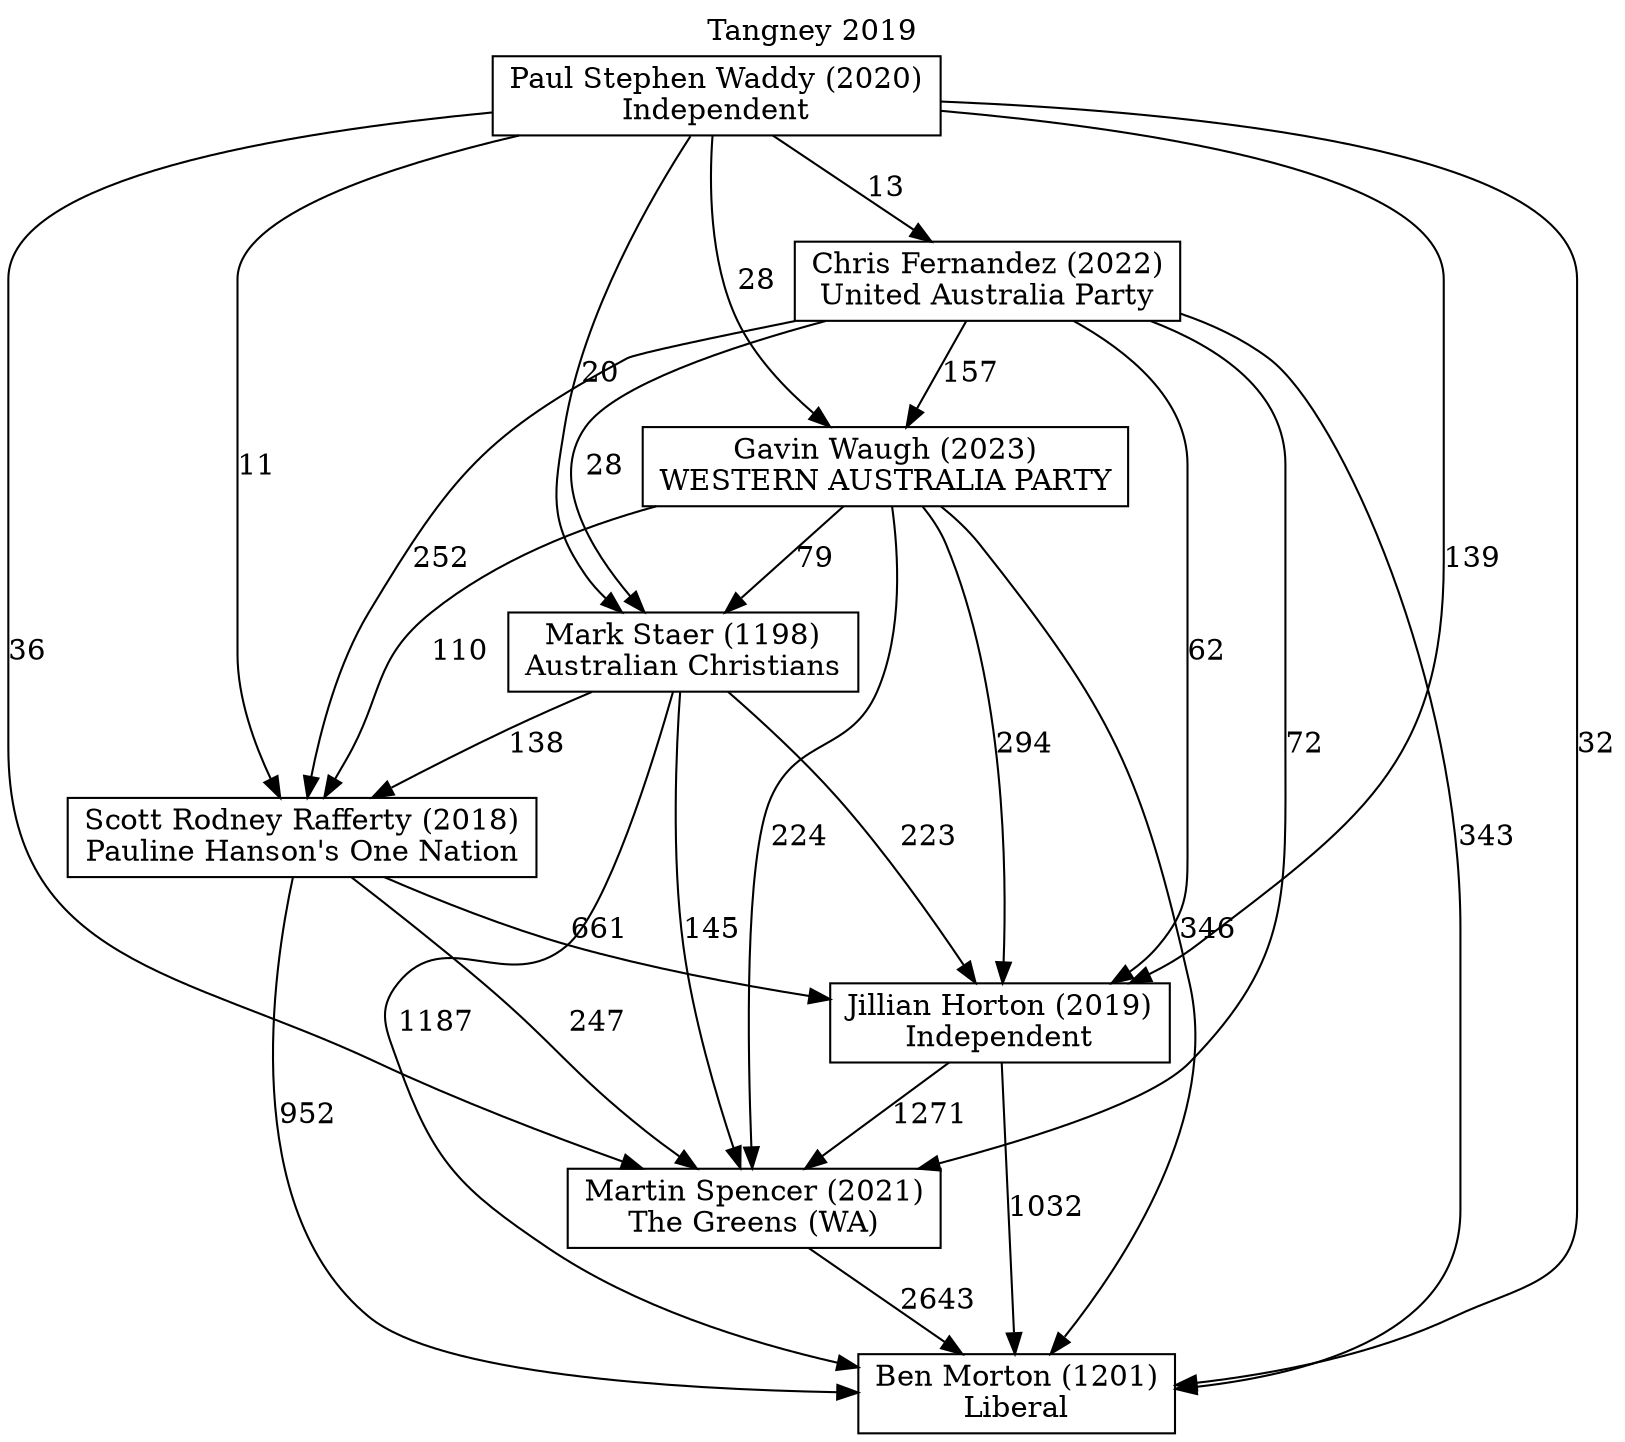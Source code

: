 // House preference flow
digraph "Ben Morton (1201)_Tangney_2019" {
	graph [label="Tangney 2019" labelloc=t mclimit=10]
	node [shape=box]
	"Ben Morton (1201)" [label="Ben Morton (1201)
Liberal"]
	"Martin Spencer (2021)" [label="Martin Spencer (2021)
The Greens (WA)"]
	"Jillian Horton (2019)" [label="Jillian Horton (2019)
Independent"]
	"Scott Rodney Rafferty (2018)" [label="Scott Rodney Rafferty (2018)
Pauline Hanson's One Nation"]
	"Mark Staer (1198)" [label="Mark Staer (1198)
Australian Christians"]
	"Gavin Waugh (2023)" [label="Gavin Waugh (2023)
WESTERN AUSTRALIA PARTY"]
	"Chris Fernandez (2022)" [label="Chris Fernandez (2022)
United Australia Party"]
	"Paul Stephen Waddy (2020)" [label="Paul Stephen Waddy (2020)
Independent"]
	"Martin Spencer (2021)" -> "Ben Morton (1201)" [label=2643]
	"Jillian Horton (2019)" -> "Martin Spencer (2021)" [label=1271]
	"Scott Rodney Rafferty (2018)" -> "Jillian Horton (2019)" [label=661]
	"Mark Staer (1198)" -> "Scott Rodney Rafferty (2018)" [label=138]
	"Gavin Waugh (2023)" -> "Mark Staer (1198)" [label=79]
	"Chris Fernandez (2022)" -> "Gavin Waugh (2023)" [label=157]
	"Paul Stephen Waddy (2020)" -> "Chris Fernandez (2022)" [label=13]
	"Jillian Horton (2019)" -> "Ben Morton (1201)" [label=1032]
	"Scott Rodney Rafferty (2018)" -> "Ben Morton (1201)" [label=952]
	"Mark Staer (1198)" -> "Ben Morton (1201)" [label=1187]
	"Gavin Waugh (2023)" -> "Ben Morton (1201)" [label=346]
	"Chris Fernandez (2022)" -> "Ben Morton (1201)" [label=343]
	"Paul Stephen Waddy (2020)" -> "Ben Morton (1201)" [label=32]
	"Paul Stephen Waddy (2020)" -> "Gavin Waugh (2023)" [label=28]
	"Chris Fernandez (2022)" -> "Mark Staer (1198)" [label=28]
	"Paul Stephen Waddy (2020)" -> "Mark Staer (1198)" [label=20]
	"Gavin Waugh (2023)" -> "Scott Rodney Rafferty (2018)" [label=110]
	"Chris Fernandez (2022)" -> "Scott Rodney Rafferty (2018)" [label=252]
	"Paul Stephen Waddy (2020)" -> "Scott Rodney Rafferty (2018)" [label=11]
	"Mark Staer (1198)" -> "Jillian Horton (2019)" [label=223]
	"Gavin Waugh (2023)" -> "Jillian Horton (2019)" [label=294]
	"Chris Fernandez (2022)" -> "Jillian Horton (2019)" [label=62]
	"Paul Stephen Waddy (2020)" -> "Jillian Horton (2019)" [label=139]
	"Scott Rodney Rafferty (2018)" -> "Martin Spencer (2021)" [label=247]
	"Mark Staer (1198)" -> "Martin Spencer (2021)" [label=145]
	"Gavin Waugh (2023)" -> "Martin Spencer (2021)" [label=224]
	"Chris Fernandez (2022)" -> "Martin Spencer (2021)" [label=72]
	"Paul Stephen Waddy (2020)" -> "Martin Spencer (2021)" [label=36]
}
